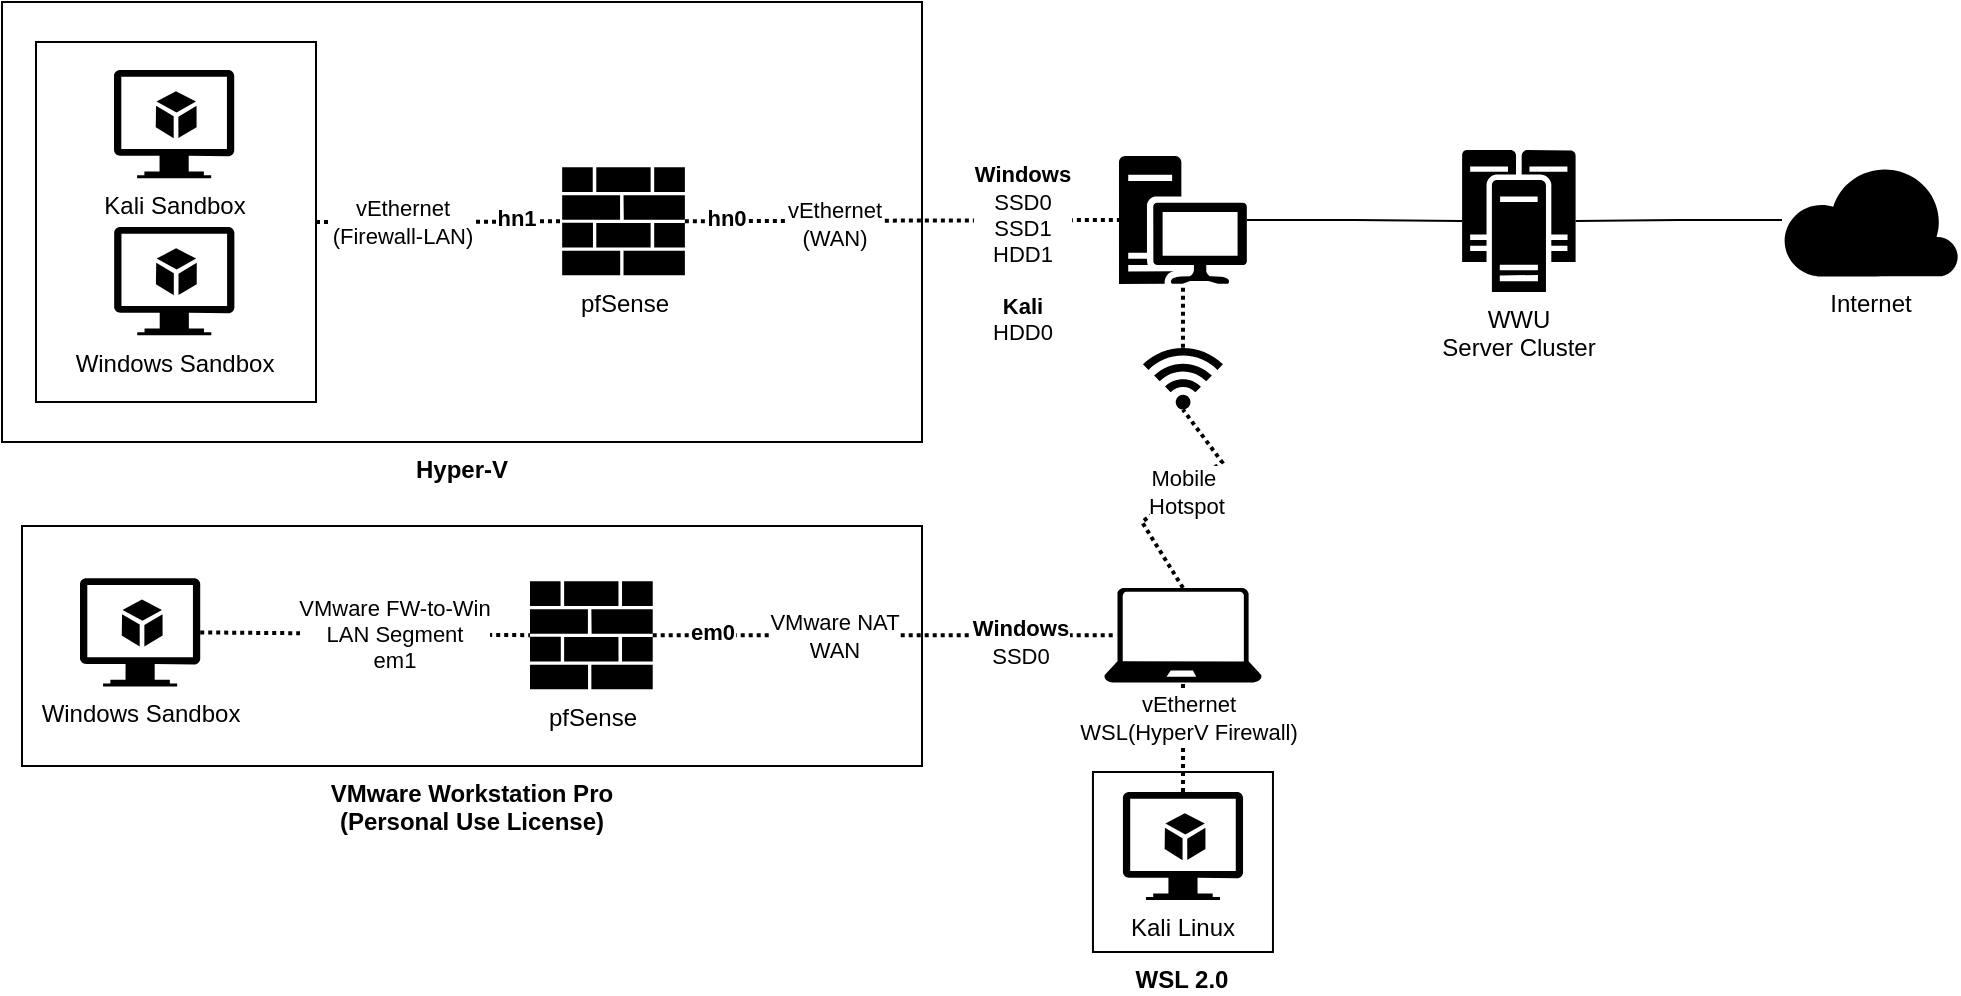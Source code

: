 <mxfile version="26.0.13">
  <diagram name="Page-1" id="wu3uH7MPWoGManeEXMyQ">
    <mxGraphModel dx="2336" dy="620" grid="1" gridSize="10" guides="1" tooltips="1" connect="1" arrows="1" fold="1" page="1" pageScale="1" pageWidth="1169" pageHeight="826" math="0" shadow="0">
      <root>
        <mxCell id="0" />
        <mxCell id="1" parent="0" />
        <mxCell id="8OkVdOE0yO2fCD5ghOcW-45" value="Hyper-V" style="rounded=0;whiteSpace=wrap;fillColor=none;labelPosition=center;verticalLabelPosition=bottom;align=center;verticalAlign=top;fontStyle=1;html=1;" vertex="1" parent="1">
          <mxGeometry x="-40" y="220" width="460" height="220" as="geometry" />
        </mxCell>
        <mxCell id="8OkVdOE0yO2fCD5ghOcW-11" value="" style="endArrow=none;dashed=1;html=1;strokeWidth=2;rounded=0;entryX=0;entryY=0.5;entryDx=0;entryDy=0;entryPerimeter=0;dashPattern=1 1;exitX=1;exitY=0.5;exitDx=0;exitDy=0;exitPerimeter=0;" edge="1" parent="1" source="8OkVdOE0yO2fCD5ghOcW-24" target="8OkVdOE0yO2fCD5ghOcW-19">
          <mxGeometry width="50" height="50" relative="1" as="geometry">
            <mxPoint x="183.11" y="536.6" as="sourcePoint" />
            <mxPoint x="281.893" y="538.298" as="targetPoint" />
          </mxGeometry>
        </mxCell>
        <mxCell id="8OkVdOE0yO2fCD5ghOcW-36" value="&lt;div&gt;VMware FW-to-Win&lt;/div&gt;&lt;div&gt;LAN Segment&lt;br&gt;em1&lt;/div&gt;" style="edgeLabel;html=1;align=center;verticalAlign=middle;resizable=0;points=[];" vertex="1" connectable="0" parent="8OkVdOE0yO2fCD5ghOcW-11">
          <mxGeometry x="-0.15" relative="1" as="geometry">
            <mxPoint x="27" as="offset" />
          </mxGeometry>
        </mxCell>
        <mxCell id="8OkVdOE0yO2fCD5ghOcW-18" value="" style="sketch=0;aspect=fixed;pointerEvents=1;shadow=0;dashed=0;html=1;strokeColor=none;labelPosition=center;verticalLabelPosition=bottom;verticalAlign=top;align=center;fillColor=light-dark(#000000, #bfd3ff);shape=mxgraph.azure.laptop" vertex="1" parent="1">
          <mxGeometry x="511.07" y="512.95" width="78.83" height="47.3" as="geometry" />
        </mxCell>
        <mxCell id="8OkVdOE0yO2fCD5ghOcW-19" value="pfSense" style="sketch=0;aspect=fixed;pointerEvents=1;shadow=0;dashed=0;html=1;strokeColor=none;labelPosition=center;verticalLabelPosition=bottom;verticalAlign=top;align=center;fillColor=#000000;shape=mxgraph.mscae.enterprise.firewall" vertex="1" parent="1">
          <mxGeometry x="224" y="509.6" width="61.36" height="54" as="geometry" />
        </mxCell>
        <mxCell id="8OkVdOE0yO2fCD5ghOcW-20" value="" style="endArrow=none;dashed=1;html=1;strokeWidth=2;rounded=0;entryX=0.08;entryY=0.5;entryDx=0;entryDy=0;entryPerimeter=0;dashPattern=1 1;exitX=1;exitY=0.5;exitDx=0;exitDy=0;exitPerimeter=0;" edge="1" parent="1" source="8OkVdOE0yO2fCD5ghOcW-19">
          <mxGeometry width="50" height="50" relative="1" as="geometry">
            <mxPoint x="340" y="535" as="sourcePoint" />
            <mxPoint x="517.376" y="536.6" as="targetPoint" />
          </mxGeometry>
        </mxCell>
        <mxCell id="8OkVdOE0yO2fCD5ghOcW-35" value="&lt;div&gt;VMware NAT&lt;/div&gt;&lt;div&gt;WAN&lt;/div&gt;" style="edgeLabel;html=1;align=center;verticalAlign=middle;resizable=0;points=[];" vertex="1" connectable="0" parent="8OkVdOE0yO2fCD5ghOcW-20">
          <mxGeometry x="0.152" y="1" relative="1" as="geometry">
            <mxPoint x="-43" y="1" as="offset" />
          </mxGeometry>
        </mxCell>
        <mxCell id="8OkVdOE0yO2fCD5ghOcW-55" value="&lt;b&gt;Windows&lt;br&gt;&lt;/b&gt;SSD0" style="edgeLabel;html=1;align=center;verticalAlign=middle;resizable=0;points=[];" vertex="1" connectable="0" parent="8OkVdOE0yO2fCD5ghOcW-20">
          <mxGeometry x="0.444" y="-3" relative="1" as="geometry">
            <mxPoint x="16" as="offset" />
          </mxGeometry>
        </mxCell>
        <mxCell id="8OkVdOE0yO2fCD5ghOcW-60" value="em0" style="edgeLabel;html=1;align=center;verticalAlign=middle;resizable=0;points=[];fontStyle=1" vertex="1" connectable="0" parent="8OkVdOE0yO2fCD5ghOcW-20">
          <mxGeometry x="-0.744" y="2" relative="1" as="geometry">
            <mxPoint as="offset" />
          </mxGeometry>
        </mxCell>
        <mxCell id="8OkVdOE0yO2fCD5ghOcW-21" value="" style="sketch=0;aspect=fixed;pointerEvents=1;shadow=0;dashed=0;html=1;strokeColor=none;labelPosition=center;verticalLabelPosition=bottom;verticalAlign=top;align=center;fillColor=#000000;shape=mxgraph.mscae.enterprise.workstation_client" vertex="1" parent="1">
          <mxGeometry x="518.49" y="297" width="64" height="64" as="geometry" />
        </mxCell>
        <mxCell id="8OkVdOE0yO2fCD5ghOcW-24" value="Windows Sandbox" style="sketch=0;aspect=fixed;pointerEvents=1;shadow=0;dashed=0;html=1;strokeColor=none;labelPosition=center;verticalLabelPosition=bottom;verticalAlign=top;align=center;fillColor=light-dark(#000000, #bfd3ff);shape=mxgraph.azure.virtual_machine_feature" vertex="1" parent="1">
          <mxGeometry x="-1" y="508.15" width="60.11" height="54.1" as="geometry" />
        </mxCell>
        <mxCell id="8OkVdOE0yO2fCD5ghOcW-25" value="Kali Linux" style="sketch=0;aspect=fixed;pointerEvents=1;shadow=0;dashed=0;html=1;strokeColor=none;labelPosition=center;verticalLabelPosition=bottom;verticalAlign=top;align=center;fillColor=#000000;shape=mxgraph.azure.virtual_machine_feature" vertex="1" parent="1">
          <mxGeometry x="520.46" y="615" width="60.06" height="54.05" as="geometry" />
        </mxCell>
        <mxCell id="8OkVdOE0yO2fCD5ghOcW-26" value="" style="endArrow=none;dashed=1;html=1;strokeWidth=2;rounded=0;entryX=0.5;entryY=1;entryDx=0;entryDy=0;entryPerimeter=0;dashPattern=1 1;exitX=0.5;exitY=0;exitDx=0;exitDy=0;exitPerimeter=0;" edge="1" parent="1" source="8OkVdOE0yO2fCD5ghOcW-25" target="8OkVdOE0yO2fCD5ghOcW-18">
          <mxGeometry width="50" height="50" relative="1" as="geometry">
            <mxPoint x="475.15" y="560.25" as="sourcePoint" />
            <mxPoint x="561.15" y="560.25" as="targetPoint" />
          </mxGeometry>
        </mxCell>
        <mxCell id="8OkVdOE0yO2fCD5ghOcW-38" value="&lt;div&gt;vEthernet&lt;/div&gt;&lt;div&gt;WSL(HyperV Firewall)&lt;/div&gt;" style="edgeLabel;html=1;align=center;verticalAlign=middle;resizable=0;points=[];" vertex="1" connectable="0" parent="8OkVdOE0yO2fCD5ghOcW-26">
          <mxGeometry x="0.358" y="-2" relative="1" as="geometry">
            <mxPoint as="offset" />
          </mxGeometry>
        </mxCell>
        <mxCell id="8OkVdOE0yO2fCD5ghOcW-27" value="WSL 2.0" style="whiteSpace=wrap;html=1;aspect=fixed;fillColor=none;labelPosition=center;verticalLabelPosition=bottom;align=center;verticalAlign=top;fontStyle=1" vertex="1" parent="1">
          <mxGeometry x="505.48" y="605" width="90" height="90" as="geometry" />
        </mxCell>
        <mxCell id="8OkVdOE0yO2fCD5ghOcW-28" value="" style="sketch=0;aspect=fixed;pointerEvents=1;shadow=0;dashed=0;html=1;strokeColor=none;labelPosition=left;verticalLabelPosition=middle;verticalAlign=middle;align=right;fillColor=light-dark(#000000, #bfd3ff);shape=mxgraph.mscae.enterprise.wireless_connection;rotation=-90;textDirection=vertical-rl;" vertex="1" parent="1">
          <mxGeometry x="533.68" y="387" width="33.6" height="40" as="geometry" />
        </mxCell>
        <mxCell id="8OkVdOE0yO2fCD5ghOcW-30" value="" style="endArrow=none;dashed=1;html=1;strokeWidth=2;rounded=0;entryX=0.5;entryY=1;entryDx=0;entryDy=0;entryPerimeter=0;dashPattern=1 1;exitX=0.92;exitY=0.5;exitDx=0;exitDy=0;exitPerimeter=0;" edge="1" parent="1" source="8OkVdOE0yO2fCD5ghOcW-28" target="8OkVdOE0yO2fCD5ghOcW-21">
          <mxGeometry width="50" height="50" relative="1" as="geometry">
            <mxPoint x="550.18" y="440" as="sourcePoint" />
            <mxPoint x="550.18" y="385" as="targetPoint" />
          </mxGeometry>
        </mxCell>
        <mxCell id="8OkVdOE0yO2fCD5ghOcW-31" value="" style="endArrow=none;dashed=1;html=1;strokeWidth=2;rounded=0;dashPattern=1 1;exitX=0.5;exitY=0;exitDx=0;exitDy=0;exitPerimeter=0;entryX=0;entryY=0.5;entryDx=0;entryDy=0;entryPerimeter=0;" edge="1" parent="1" source="8OkVdOE0yO2fCD5ghOcW-18" target="8OkVdOE0yO2fCD5ghOcW-28">
          <mxGeometry width="50" height="50" relative="1" as="geometry">
            <mxPoint x="560" y="420" as="sourcePoint" />
            <mxPoint x="550" y="454" as="targetPoint" />
            <Array as="points">
              <mxPoint x="530" y="480" />
              <mxPoint x="570" y="450" />
            </Array>
          </mxGeometry>
        </mxCell>
        <mxCell id="8OkVdOE0yO2fCD5ghOcW-32" value="&lt;div&gt;Mobile&amp;nbsp;&lt;/div&gt;&lt;div&gt;Hotspot&lt;/div&gt;" style="edgeLabel;html=1;align=center;verticalAlign=middle;resizable=0;points=[];" vertex="1" connectable="0" parent="8OkVdOE0yO2fCD5ghOcW-31">
          <mxGeometry x="0.189" y="-1" relative="1" as="geometry">
            <mxPoint x="-5" y="4" as="offset" />
          </mxGeometry>
        </mxCell>
        <mxCell id="8OkVdOE0yO2fCD5ghOcW-37" value="&lt;div&gt;VMware Workstation Pro&lt;/div&gt;&lt;div&gt;(Personal Use License)&lt;/div&gt;" style="rounded=0;whiteSpace=wrap;html=1;fillColor=none;labelPosition=center;verticalLabelPosition=bottom;align=center;verticalAlign=top;fontStyle=1" vertex="1" parent="1">
          <mxGeometry x="-30" y="482" width="450" height="120" as="geometry" />
        </mxCell>
        <mxCell id="8OkVdOE0yO2fCD5ghOcW-41" value="pfSense" style="sketch=0;aspect=fixed;pointerEvents=1;shadow=0;dashed=0;html=1;strokeColor=none;labelPosition=center;verticalLabelPosition=bottom;verticalAlign=top;align=center;fillColor=#000000;shape=mxgraph.mscae.enterprise.firewall" vertex="1" parent="1">
          <mxGeometry x="240.08" y="302.6" width="61.36" height="54" as="geometry" />
        </mxCell>
        <mxCell id="8OkVdOE0yO2fCD5ghOcW-42" value="" style="endArrow=none;dashed=1;html=1;strokeWidth=2;rounded=0;entryX=0;entryY=0.5;entryDx=0;entryDy=0;entryPerimeter=0;dashPattern=1 1;exitX=1;exitY=0.5;exitDx=0;exitDy=0;exitPerimeter=0;" edge="1" parent="1" source="8OkVdOE0yO2fCD5ghOcW-41" target="8OkVdOE0yO2fCD5ghOcW-21">
          <mxGeometry width="50" height="50" relative="1" as="geometry">
            <mxPoint x="382.44" y="329.6" as="sourcePoint" />
            <mxPoint x="520.456" y="329.6" as="targetPoint" />
          </mxGeometry>
        </mxCell>
        <mxCell id="8OkVdOE0yO2fCD5ghOcW-43" value="&lt;div&gt;vEthernet&lt;/div&gt;&lt;div&gt;(WAN)&lt;/div&gt;" style="edgeLabel;html=1;align=center;verticalAlign=middle;resizable=0;points=[];" vertex="1" connectable="0" parent="8OkVdOE0yO2fCD5ghOcW-42">
          <mxGeometry x="0.152" y="1" relative="1" as="geometry">
            <mxPoint x="-51" y="2" as="offset" />
          </mxGeometry>
        </mxCell>
        <mxCell id="8OkVdOE0yO2fCD5ghOcW-46" value="&lt;div&gt;&lt;b&gt;Windows&lt;/b&gt;&lt;/div&gt;&lt;div&gt;SSD0&lt;br&gt;SSD1&lt;br&gt;HDD1&lt;br&gt;&lt;br&gt;&lt;b&gt;Kali&lt;br&gt;&lt;/b&gt;HDD0&lt;/div&gt;" style="edgeLabel;html=1;align=center;verticalAlign=middle;resizable=0;points=[];" vertex="1" connectable="0" parent="8OkVdOE0yO2fCD5ghOcW-42">
          <mxGeometry x="0.366" relative="1" as="geometry">
            <mxPoint x="20" y="17" as="offset" />
          </mxGeometry>
        </mxCell>
        <mxCell id="8OkVdOE0yO2fCD5ghOcW-44" value="Windows Sandbox" style="sketch=0;aspect=fixed;pointerEvents=1;shadow=0;dashed=0;html=1;strokeColor=none;labelPosition=center;verticalLabelPosition=bottom;verticalAlign=top;align=center;fillColor=light-dark(#000000, #bfd3ff);shape=mxgraph.azure.virtual_machine_feature" vertex="1" parent="1">
          <mxGeometry x="16.08" y="332.5" width="60.11" height="54.1" as="geometry" />
        </mxCell>
        <mxCell id="8OkVdOE0yO2fCD5ghOcW-49" value="Kali Sandbox" style="sketch=0;aspect=fixed;pointerEvents=1;shadow=0;dashed=0;html=1;strokeColor=none;labelPosition=center;verticalLabelPosition=bottom;verticalAlign=top;align=center;fillColor=light-dark(#000000, #bfd3ff);shape=mxgraph.azure.virtual_machine_feature" vertex="1" parent="1">
          <mxGeometry x="16.0" y="254" width="60.11" height="54.1" as="geometry" />
        </mxCell>
        <mxCell id="8OkVdOE0yO2fCD5ghOcW-57" value="hn0" style="edgeLabel;html=1;align=center;verticalAlign=middle;resizable=0;points=[];fontStyle=1" vertex="1" connectable="0" parent="1">
          <mxGeometry x="322.002" y="328.003" as="geometry" />
        </mxCell>
        <mxCell id="8OkVdOE0yO2fCD5ghOcW-61" value="" style="rounded=0;whiteSpace=wrap;fillColor=none;labelPosition=right;verticalLabelPosition=middle;align=left;verticalAlign=middle;fontStyle=1;html=1;" vertex="1" parent="1">
          <mxGeometry x="-23" y="240" width="140" height="180" as="geometry" />
        </mxCell>
        <mxCell id="8OkVdOE0yO2fCD5ghOcW-62" style="edgeStyle=orthogonalEdgeStyle;rounded=0;orthogonalLoop=1;jettySize=auto;html=1;entryX=0;entryY=0.5;entryDx=0;entryDy=0;entryPerimeter=0;dashed=1;dashPattern=1 1;strokeWidth=2;endArrow=none;startFill=0;" edge="1" parent="1" source="8OkVdOE0yO2fCD5ghOcW-61" target="8OkVdOE0yO2fCD5ghOcW-41">
          <mxGeometry relative="1" as="geometry" />
        </mxCell>
        <mxCell id="8OkVdOE0yO2fCD5ghOcW-63" value="hn1" style="edgeLabel;html=1;align=center;verticalAlign=middle;resizable=0;points=[];fontStyle=1" vertex="1" connectable="0" parent="8OkVdOE0yO2fCD5ghOcW-62">
          <mxGeometry x="-0.13" y="-2" relative="1" as="geometry">
            <mxPoint x="46" y="-4" as="offset" />
          </mxGeometry>
        </mxCell>
        <mxCell id="8OkVdOE0yO2fCD5ghOcW-65" value="vEthernet&lt;br&gt;(Firewall-LAN)" style="edgeLabel;html=1;align=center;verticalAlign=middle;resizable=0;points=[];" vertex="1" connectable="0" parent="1">
          <mxGeometry x="160.002" y="329.603" as="geometry" />
        </mxCell>
        <mxCell id="8OkVdOE0yO2fCD5ghOcW-68" value="&lt;div&gt;WWU&lt;/div&gt;&lt;div&gt;Server Cluster&lt;/div&gt;" style="sketch=0;aspect=fixed;pointerEvents=1;shadow=0;dashed=0;html=1;strokeColor=none;labelPosition=center;verticalLabelPosition=bottom;verticalAlign=top;align=center;fillColor=light-dark(#000000, #bfd3ff);shape=mxgraph.mscae.enterprise.cluster_server" vertex="1" parent="1">
          <mxGeometry x="690" y="294" width="56.8" height="71" as="geometry" />
        </mxCell>
        <mxCell id="8OkVdOE0yO2fCD5ghOcW-69" style="edgeStyle=orthogonalEdgeStyle;rounded=0;orthogonalLoop=1;jettySize=auto;html=1;entryX=0;entryY=0.5;entryDx=0;entryDy=0;entryPerimeter=0;endArrow=none;startFill=0;" edge="1" parent="1" source="8OkVdOE0yO2fCD5ghOcW-21" target="8OkVdOE0yO2fCD5ghOcW-68">
          <mxGeometry relative="1" as="geometry" />
        </mxCell>
        <mxCell id="8OkVdOE0yO2fCD5ghOcW-70" value="Internet" style="sketch=0;aspect=fixed;pointerEvents=1;shadow=0;dashed=0;html=1;strokeColor=none;labelPosition=center;verticalLabelPosition=bottom;verticalAlign=top;align=center;fillColor=light-dark(#000000, #bfd3ff);shape=mxgraph.azure.cloud" vertex="1" parent="1">
          <mxGeometry x="850" y="300.7" width="88.44" height="56.6" as="geometry" />
        </mxCell>
        <mxCell id="8OkVdOE0yO2fCD5ghOcW-71" style="edgeStyle=orthogonalEdgeStyle;rounded=0;orthogonalLoop=1;jettySize=auto;html=1;entryX=1;entryY=0.5;entryDx=0;entryDy=0;entryPerimeter=0;endArrow=none;startFill=0;" edge="1" parent="1" source="8OkVdOE0yO2fCD5ghOcW-70" target="8OkVdOE0yO2fCD5ghOcW-68">
          <mxGeometry relative="1" as="geometry" />
        </mxCell>
      </root>
    </mxGraphModel>
  </diagram>
</mxfile>
